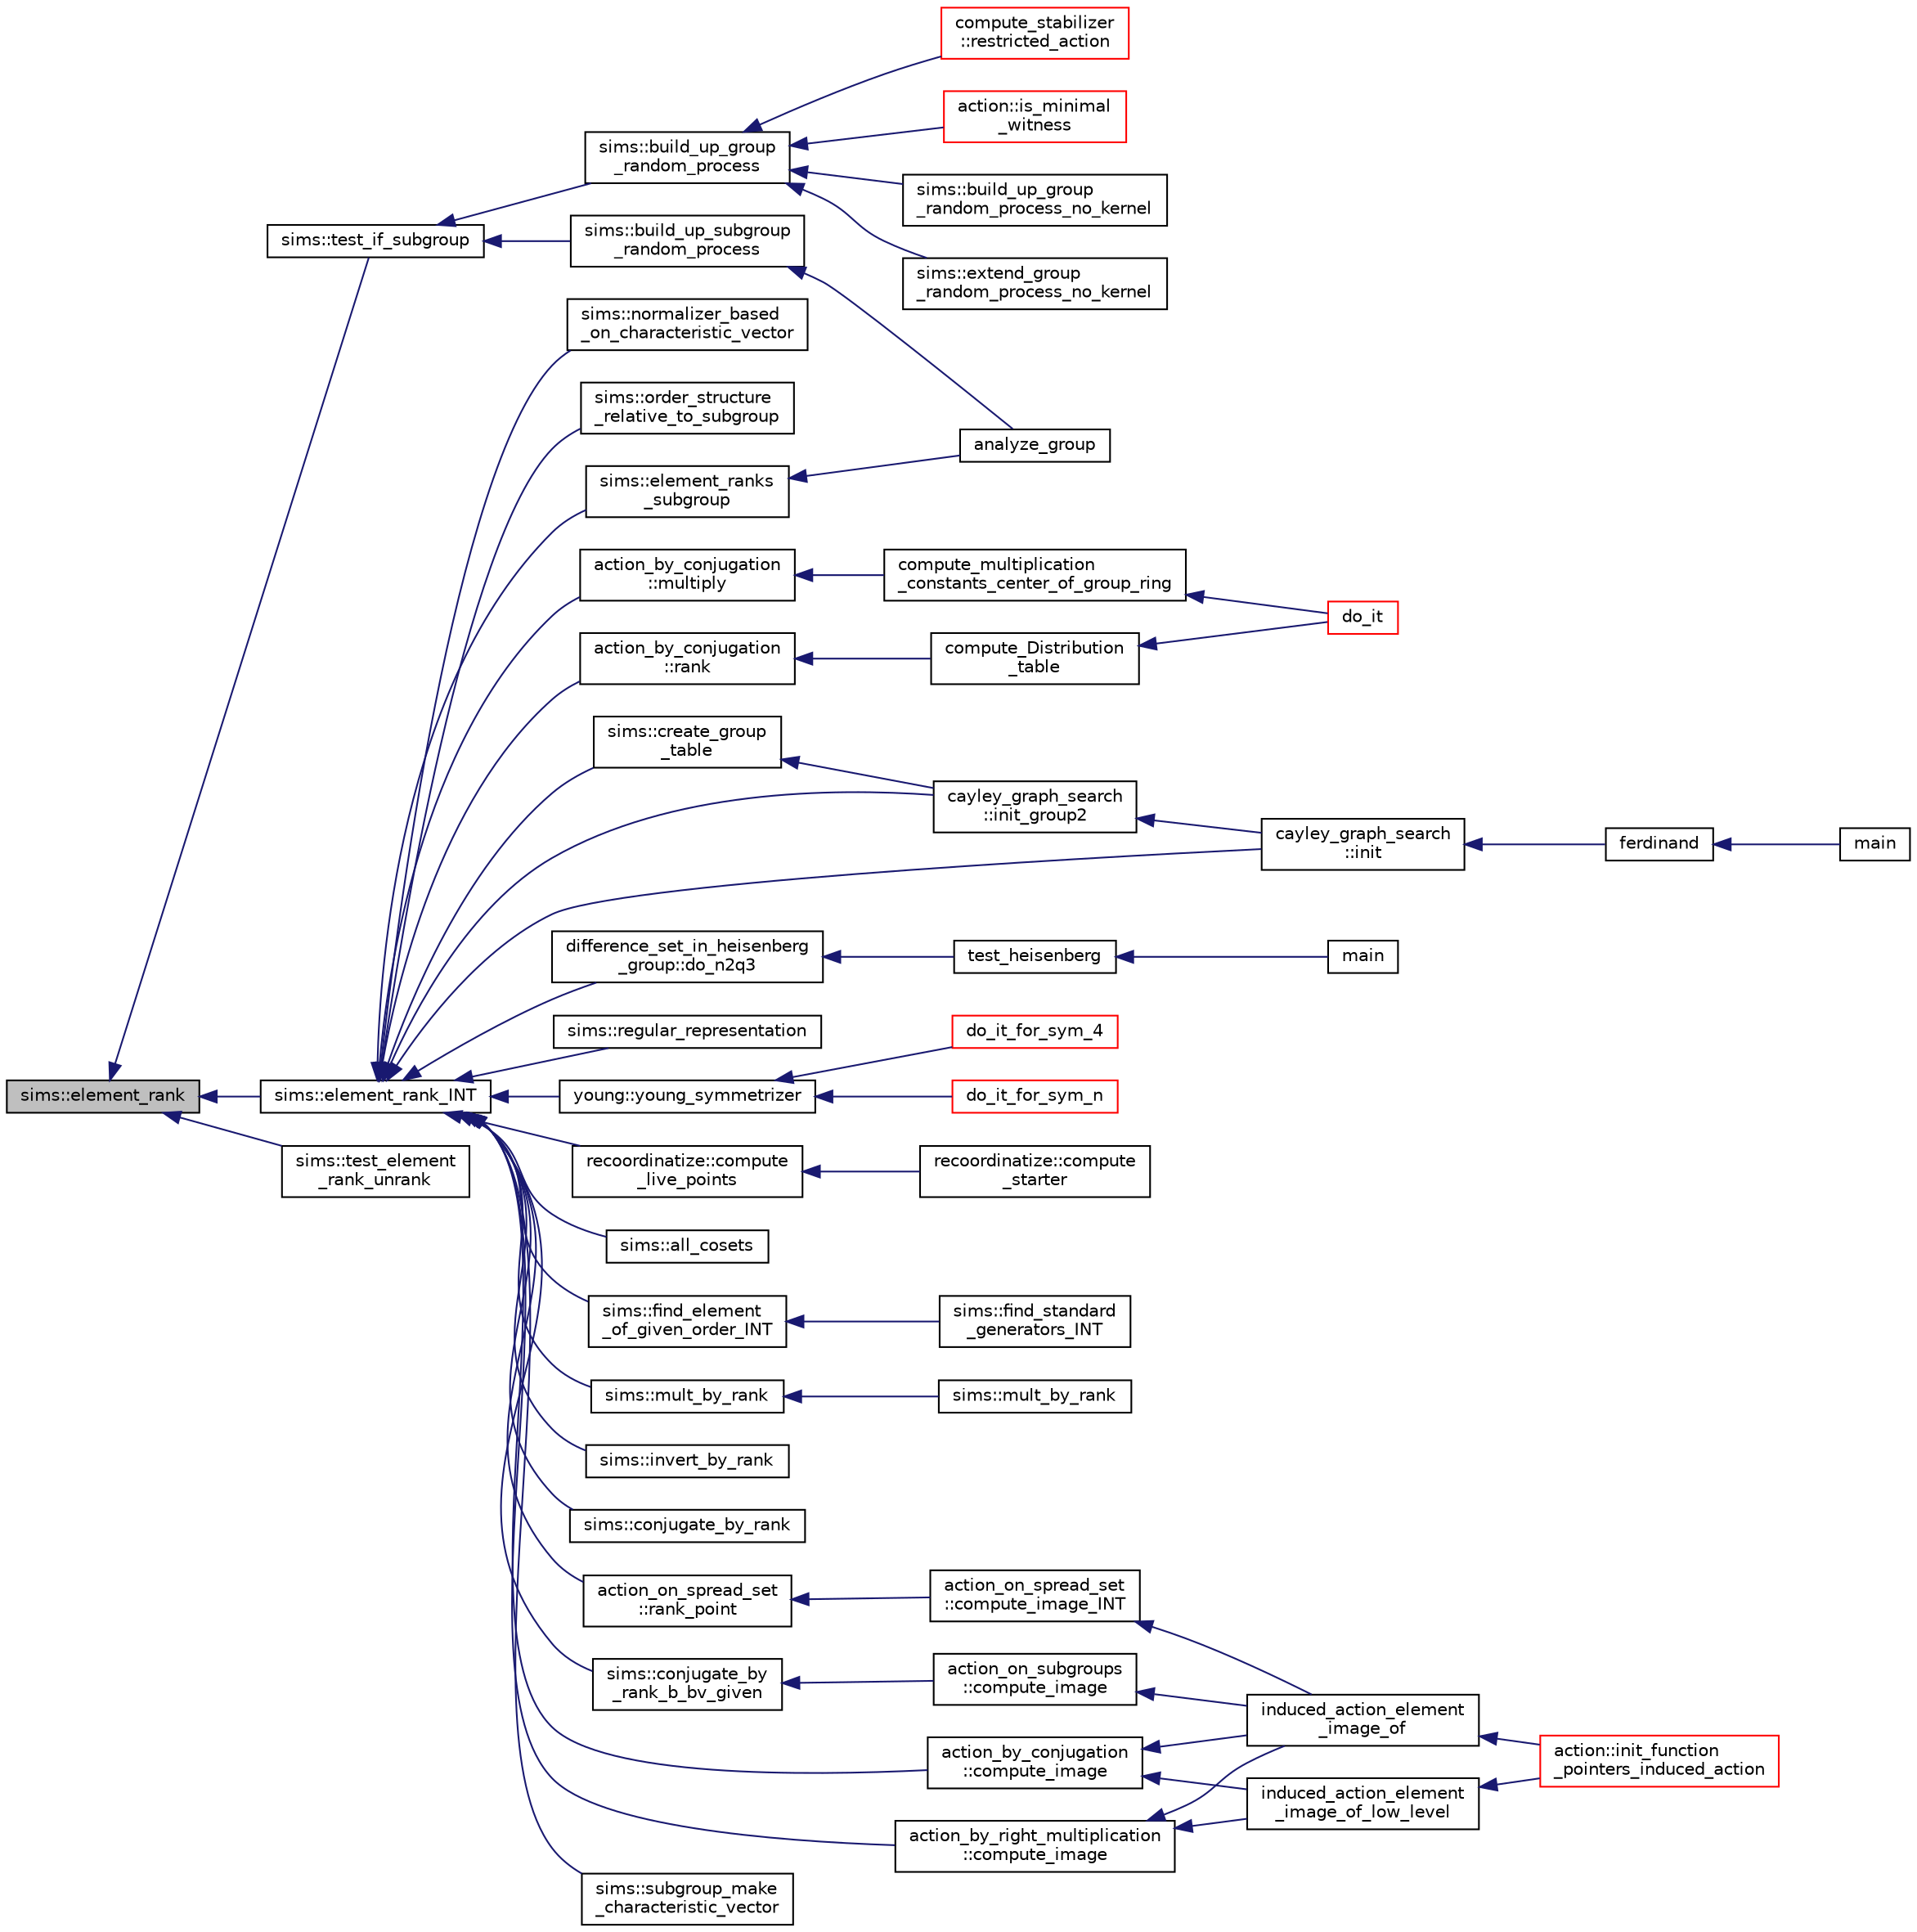 digraph "sims::element_rank"
{
  edge [fontname="Helvetica",fontsize="10",labelfontname="Helvetica",labelfontsize="10"];
  node [fontname="Helvetica",fontsize="10",shape=record];
  rankdir="LR";
  Node3236 [label="sims::element_rank",height=0.2,width=0.4,color="black", fillcolor="grey75", style="filled", fontcolor="black"];
  Node3236 -> Node3237 [dir="back",color="midnightblue",fontsize="10",style="solid",fontname="Helvetica"];
  Node3237 [label="sims::element_rank_INT",height=0.2,width=0.4,color="black", fillcolor="white", style="filled",URL="$d9/df3/classsims.html#a8ff29017c518c9ed459a7ea9eade2974"];
  Node3237 -> Node3238 [dir="back",color="midnightblue",fontsize="10",style="solid",fontname="Helvetica"];
  Node3238 [label="cayley_graph_search\l::init",height=0.2,width=0.4,color="black", fillcolor="white", style="filled",URL="$de/dae/classcayley__graph__search.html#add9c6434abeaebac4a07bc03cb21672d"];
  Node3238 -> Node3239 [dir="back",color="midnightblue",fontsize="10",style="solid",fontname="Helvetica"];
  Node3239 [label="ferdinand",height=0.2,width=0.4,color="black", fillcolor="white", style="filled",URL="$da/df3/ferdinand_8_c.html#a322b57727d23cf5a0932f11c30ea18d9"];
  Node3239 -> Node3240 [dir="back",color="midnightblue",fontsize="10",style="solid",fontname="Helvetica"];
  Node3240 [label="main",height=0.2,width=0.4,color="black", fillcolor="white", style="filled",URL="$da/df3/ferdinand_8_c.html#a3c04138a5bfe5d72780bb7e82a18e627"];
  Node3237 -> Node3241 [dir="back",color="midnightblue",fontsize="10",style="solid",fontname="Helvetica"];
  Node3241 [label="cayley_graph_search\l::init_group2",height=0.2,width=0.4,color="black", fillcolor="white", style="filled",URL="$de/dae/classcayley__graph__search.html#ac765646a4795740d7ac0a9407bf35f32"];
  Node3241 -> Node3238 [dir="back",color="midnightblue",fontsize="10",style="solid",fontname="Helvetica"];
  Node3237 -> Node3242 [dir="back",color="midnightblue",fontsize="10",style="solid",fontname="Helvetica"];
  Node3242 [label="difference_set_in_heisenberg\l_group::do_n2q3",height=0.2,width=0.4,color="black", fillcolor="white", style="filled",URL="$de/d8a/classdifference__set__in__heisenberg__group.html#aca82ff116dd5d17cfbb311e809b6d023"];
  Node3242 -> Node3243 [dir="back",color="midnightblue",fontsize="10",style="solid",fontname="Helvetica"];
  Node3243 [label="test_heisenberg",height=0.2,width=0.4,color="black", fillcolor="white", style="filled",URL="$d7/db9/tao_8_c.html#a87d0c5c3b1f228ddbc4f326d3b662c24"];
  Node3243 -> Node3244 [dir="back",color="midnightblue",fontsize="10",style="solid",fontname="Helvetica"];
  Node3244 [label="main",height=0.2,width=0.4,color="black", fillcolor="white", style="filled",URL="$d7/db9/tao_8_c.html#a3c04138a5bfe5d72780bb7e82a18e627"];
  Node3237 -> Node3245 [dir="back",color="midnightblue",fontsize="10",style="solid",fontname="Helvetica"];
  Node3245 [label="sims::regular_representation",height=0.2,width=0.4,color="black", fillcolor="white", style="filled",URL="$d9/df3/classsims.html#ac445ae3fa3933272cbc36a711a1de17f"];
  Node3237 -> Node3246 [dir="back",color="midnightblue",fontsize="10",style="solid",fontname="Helvetica"];
  Node3246 [label="sims::element_ranks\l_subgroup",height=0.2,width=0.4,color="black", fillcolor="white", style="filled",URL="$d9/df3/classsims.html#ad683b221a956be18edb47de57bf8821a"];
  Node3246 -> Node3247 [dir="back",color="midnightblue",fontsize="10",style="solid",fontname="Helvetica"];
  Node3247 [label="analyze_group",height=0.2,width=0.4,color="black", fillcolor="white", style="filled",URL="$d0/d76/tl__algebra__and__number__theory_8h.html#acc445ef9d19e7fe78fbe1a057328958e"];
  Node3237 -> Node3248 [dir="back",color="midnightblue",fontsize="10",style="solid",fontname="Helvetica"];
  Node3248 [label="sims::all_cosets",height=0.2,width=0.4,color="black", fillcolor="white", style="filled",URL="$d9/df3/classsims.html#a55ca54637b837b2c84ca79851d857429"];
  Node3237 -> Node3249 [dir="back",color="midnightblue",fontsize="10",style="solid",fontname="Helvetica"];
  Node3249 [label="sims::find_element\l_of_given_order_INT",height=0.2,width=0.4,color="black", fillcolor="white", style="filled",URL="$d9/df3/classsims.html#a2747368b290225e639103bff8e32ffc9"];
  Node3249 -> Node3250 [dir="back",color="midnightblue",fontsize="10",style="solid",fontname="Helvetica"];
  Node3250 [label="sims::find_standard\l_generators_INT",height=0.2,width=0.4,color="black", fillcolor="white", style="filled",URL="$d9/df3/classsims.html#a76b4729b133fb5d7e1edaffe98a6eb5a"];
  Node3237 -> Node3251 [dir="back",color="midnightblue",fontsize="10",style="solid",fontname="Helvetica"];
  Node3251 [label="sims::mult_by_rank",height=0.2,width=0.4,color="black", fillcolor="white", style="filled",URL="$d9/df3/classsims.html#a4fd5eb5cfb71c206a57ac1205141a826"];
  Node3251 -> Node3252 [dir="back",color="midnightblue",fontsize="10",style="solid",fontname="Helvetica"];
  Node3252 [label="sims::mult_by_rank",height=0.2,width=0.4,color="black", fillcolor="white", style="filled",URL="$d9/df3/classsims.html#ae38ce1b88c558e4bb4f8baa9cae54dab"];
  Node3237 -> Node3253 [dir="back",color="midnightblue",fontsize="10",style="solid",fontname="Helvetica"];
  Node3253 [label="sims::invert_by_rank",height=0.2,width=0.4,color="black", fillcolor="white", style="filled",URL="$d9/df3/classsims.html#ae32c573c1c21293477e84964571e4621"];
  Node3237 -> Node3254 [dir="back",color="midnightblue",fontsize="10",style="solid",fontname="Helvetica"];
  Node3254 [label="sims::conjugate_by_rank",height=0.2,width=0.4,color="black", fillcolor="white", style="filled",URL="$d9/df3/classsims.html#aa160a4a48cab8dc42e68ef955c98b17c"];
  Node3237 -> Node3255 [dir="back",color="midnightblue",fontsize="10",style="solid",fontname="Helvetica"];
  Node3255 [label="sims::conjugate_by\l_rank_b_bv_given",height=0.2,width=0.4,color="black", fillcolor="white", style="filled",URL="$d9/df3/classsims.html#ab5d31beb4b697e7c5cb05c530caae96a"];
  Node3255 -> Node3256 [dir="back",color="midnightblue",fontsize="10",style="solid",fontname="Helvetica"];
  Node3256 [label="action_on_subgroups\l::compute_image",height=0.2,width=0.4,color="black", fillcolor="white", style="filled",URL="$d6/da4/classaction__on__subgroups.html#a8d225ed63ea7287aecc5171cb2a49092"];
  Node3256 -> Node3257 [dir="back",color="midnightblue",fontsize="10",style="solid",fontname="Helvetica"];
  Node3257 [label="induced_action_element\l_image_of",height=0.2,width=0.4,color="black", fillcolor="white", style="filled",URL="$d3/d27/interface_8_c.html#a821850d6c3988dd122de0489cd36f0f0"];
  Node3257 -> Node3258 [dir="back",color="midnightblue",fontsize="10",style="solid",fontname="Helvetica"];
  Node3258 [label="action::init_function\l_pointers_induced_action",height=0.2,width=0.4,color="red", fillcolor="white", style="filled",URL="$d2/d86/classaction.html#a3b9287d084b24f7a3b9532a7589c58de"];
  Node3237 -> Node3461 [dir="back",color="midnightblue",fontsize="10",style="solid",fontname="Helvetica"];
  Node3461 [label="sims::create_group\l_table",height=0.2,width=0.4,color="black", fillcolor="white", style="filled",URL="$d9/df3/classsims.html#a300c4eeca13fe79bca4145c63da09142"];
  Node3461 -> Node3241 [dir="back",color="midnightblue",fontsize="10",style="solid",fontname="Helvetica"];
  Node3237 -> Node3462 [dir="back",color="midnightblue",fontsize="10",style="solid",fontname="Helvetica"];
  Node3462 [label="sims::subgroup_make\l_characteristic_vector",height=0.2,width=0.4,color="black", fillcolor="white", style="filled",URL="$d9/df3/classsims.html#a8abb8f266671da3862c8bc60294c23e8"];
  Node3237 -> Node3463 [dir="back",color="midnightblue",fontsize="10",style="solid",fontname="Helvetica"];
  Node3463 [label="sims::normalizer_based\l_on_characteristic_vector",height=0.2,width=0.4,color="black", fillcolor="white", style="filled",URL="$d9/df3/classsims.html#af81961f706ea98f0afd845146274a394"];
  Node3237 -> Node3464 [dir="back",color="midnightblue",fontsize="10",style="solid",fontname="Helvetica"];
  Node3464 [label="sims::order_structure\l_relative_to_subgroup",height=0.2,width=0.4,color="black", fillcolor="white", style="filled",URL="$d9/df3/classsims.html#a50d22de4969a10d88c7e7eece0ea0e3c"];
  Node3237 -> Node3465 [dir="back",color="midnightblue",fontsize="10",style="solid",fontname="Helvetica"];
  Node3465 [label="action_by_conjugation\l::compute_image",height=0.2,width=0.4,color="black", fillcolor="white", style="filled",URL="$d3/dda/classaction__by__conjugation.html#acd62853354e392089a10381a4f7c5ac6"];
  Node3465 -> Node3257 [dir="back",color="midnightblue",fontsize="10",style="solid",fontname="Helvetica"];
  Node3465 -> Node3466 [dir="back",color="midnightblue",fontsize="10",style="solid",fontname="Helvetica"];
  Node3466 [label="induced_action_element\l_image_of_low_level",height=0.2,width=0.4,color="black", fillcolor="white", style="filled",URL="$d3/d27/interface_8_c.html#aa4bc5f68829829d9a41223c260c658c5"];
  Node3466 -> Node3258 [dir="back",color="midnightblue",fontsize="10",style="solid",fontname="Helvetica"];
  Node3237 -> Node3467 [dir="back",color="midnightblue",fontsize="10",style="solid",fontname="Helvetica"];
  Node3467 [label="action_by_conjugation\l::rank",height=0.2,width=0.4,color="black", fillcolor="white", style="filled",URL="$d3/dda/classaction__by__conjugation.html#a395a4569846211cab71764b9ab341c98"];
  Node3467 -> Node3468 [dir="back",color="midnightblue",fontsize="10",style="solid",fontname="Helvetica"];
  Node3468 [label="compute_Distribution\l_table",height=0.2,width=0.4,color="black", fillcolor="white", style="filled",URL="$da/da3/burnside_8_c.html#aab8b0528e91c0ef087c49a16ec0d3d8e"];
  Node3468 -> Node3360 [dir="back",color="midnightblue",fontsize="10",style="solid",fontname="Helvetica"];
  Node3360 [label="do_it",height=0.2,width=0.4,color="red", fillcolor="white", style="filled",URL="$da/da3/burnside_8_c.html#a6a1ed4d46bdb13e56112f47f0565c25b"];
  Node3237 -> Node3469 [dir="back",color="midnightblue",fontsize="10",style="solid",fontname="Helvetica"];
  Node3469 [label="action_by_conjugation\l::multiply",height=0.2,width=0.4,color="black", fillcolor="white", style="filled",URL="$d3/dda/classaction__by__conjugation.html#ab037d299b507b763584a6e87b8069f04"];
  Node3469 -> Node3470 [dir="back",color="midnightblue",fontsize="10",style="solid",fontname="Helvetica"];
  Node3470 [label="compute_multiplication\l_constants_center_of_group_ring",height=0.2,width=0.4,color="black", fillcolor="white", style="filled",URL="$da/da3/burnside_8_c.html#af95d10e11c7b51283e5e458a907ea660"];
  Node3470 -> Node3360 [dir="back",color="midnightblue",fontsize="10",style="solid",fontname="Helvetica"];
  Node3237 -> Node3471 [dir="back",color="midnightblue",fontsize="10",style="solid",fontname="Helvetica"];
  Node3471 [label="action_by_right_multiplication\l::compute_image",height=0.2,width=0.4,color="black", fillcolor="white", style="filled",URL="$d5/daa/classaction__by__right__multiplication.html#a5407ada4c7d5a1775144fbaadbb8be8e"];
  Node3471 -> Node3257 [dir="back",color="midnightblue",fontsize="10",style="solid",fontname="Helvetica"];
  Node3471 -> Node3466 [dir="back",color="midnightblue",fontsize="10",style="solid",fontname="Helvetica"];
  Node3237 -> Node3472 [dir="back",color="midnightblue",fontsize="10",style="solid",fontname="Helvetica"];
  Node3472 [label="action_on_spread_set\l::rank_point",height=0.2,width=0.4,color="black", fillcolor="white", style="filled",URL="$d2/d7a/classaction__on__spread__set.html#a1d7082bfaaf523ad746fe94685fe2e43"];
  Node3472 -> Node3473 [dir="back",color="midnightblue",fontsize="10",style="solid",fontname="Helvetica"];
  Node3473 [label="action_on_spread_set\l::compute_image_INT",height=0.2,width=0.4,color="black", fillcolor="white", style="filled",URL="$d2/d7a/classaction__on__spread__set.html#a424ae719c98b5d99978e60f8f2d65437"];
  Node3473 -> Node3257 [dir="back",color="midnightblue",fontsize="10",style="solid",fontname="Helvetica"];
  Node3237 -> Node3474 [dir="back",color="midnightblue",fontsize="10",style="solid",fontname="Helvetica"];
  Node3474 [label="young::young_symmetrizer",height=0.2,width=0.4,color="black", fillcolor="white", style="filled",URL="$dd/d68/classyoung.html#aa278452dc9aa374d4f84cf0e4d0204bf"];
  Node3474 -> Node3364 [dir="back",color="midnightblue",fontsize="10",style="solid",fontname="Helvetica"];
  Node3364 [label="do_it_for_sym_n",height=0.2,width=0.4,color="red", fillcolor="white", style="filled",URL="$d0/d87/group__ring_8_c.html#a7da1c84aee65e2c8fd4b83f0809835ad"];
  Node3474 -> Node3366 [dir="back",color="midnightblue",fontsize="10",style="solid",fontname="Helvetica"];
  Node3366 [label="do_it_for_sym_4",height=0.2,width=0.4,color="red", fillcolor="white", style="filled",URL="$d0/d87/group__ring_8_c.html#aed9b25712c762c878090038e97568d07"];
  Node3237 -> Node3475 [dir="back",color="midnightblue",fontsize="10",style="solid",fontname="Helvetica"];
  Node3475 [label="recoordinatize::compute\l_live_points",height=0.2,width=0.4,color="black", fillcolor="white", style="filled",URL="$d3/d3c/classrecoordinatize.html#afa52f45535215f825be7e620bc44b7d7"];
  Node3475 -> Node3476 [dir="back",color="midnightblue",fontsize="10",style="solid",fontname="Helvetica"];
  Node3476 [label="recoordinatize::compute\l_starter",height=0.2,width=0.4,color="black", fillcolor="white", style="filled",URL="$d3/d3c/classrecoordinatize.html#a274b399821488e5f6fb1adfbc8f8ebac"];
  Node3236 -> Node3477 [dir="back",color="midnightblue",fontsize="10",style="solid",fontname="Helvetica"];
  Node3477 [label="sims::test_element\l_rank_unrank",height=0.2,width=0.4,color="black", fillcolor="white", style="filled",URL="$d9/df3/classsims.html#af0dc692d7920ab6e6cd4a79778faa6e0"];
  Node3236 -> Node3478 [dir="back",color="midnightblue",fontsize="10",style="solid",fontname="Helvetica"];
  Node3478 [label="sims::test_if_subgroup",height=0.2,width=0.4,color="black", fillcolor="white", style="filled",URL="$d9/df3/classsims.html#a60f53e947f3a0949805cf0e422749bf5"];
  Node3478 -> Node3479 [dir="back",color="midnightblue",fontsize="10",style="solid",fontname="Helvetica"];
  Node3479 [label="sims::build_up_group\l_random_process",height=0.2,width=0.4,color="black", fillcolor="white", style="filled",URL="$d9/df3/classsims.html#afde54d656304b5a92459615f2690ea64"];
  Node3479 -> Node3480 [dir="back",color="midnightblue",fontsize="10",style="solid",fontname="Helvetica"];
  Node3480 [label="action::is_minimal\l_witness",height=0.2,width=0.4,color="red", fillcolor="white", style="filled",URL="$d2/d86/classaction.html#aabf5ea4227f124eac2badc5d5225e220"];
  Node3479 -> Node3488 [dir="back",color="midnightblue",fontsize="10",style="solid",fontname="Helvetica"];
  Node3488 [label="sims::build_up_group\l_random_process_no_kernel",height=0.2,width=0.4,color="black", fillcolor="white", style="filled",URL="$d9/df3/classsims.html#a33747471a3e1ebdee59aff4edde62669"];
  Node3479 -> Node3489 [dir="back",color="midnightblue",fontsize="10",style="solid",fontname="Helvetica"];
  Node3489 [label="sims::extend_group\l_random_process_no_kernel",height=0.2,width=0.4,color="black", fillcolor="white", style="filled",URL="$d9/df3/classsims.html#a20958fd83e43b33c009e873b9df2fa11"];
  Node3479 -> Node3381 [dir="back",color="midnightblue",fontsize="10",style="solid",fontname="Helvetica"];
  Node3381 [label="compute_stabilizer\l::restricted_action",height=0.2,width=0.4,color="red", fillcolor="white", style="filled",URL="$d8/d30/classcompute__stabilizer.html#a895df470da0ac14f812c3c4b6f2280b9"];
  Node3478 -> Node3490 [dir="back",color="midnightblue",fontsize="10",style="solid",fontname="Helvetica"];
  Node3490 [label="sims::build_up_subgroup\l_random_process",height=0.2,width=0.4,color="black", fillcolor="white", style="filled",URL="$d9/df3/classsims.html#abd2e45239922c514c61c6ac523b72af0"];
  Node3490 -> Node3247 [dir="back",color="midnightblue",fontsize="10",style="solid",fontname="Helvetica"];
}
